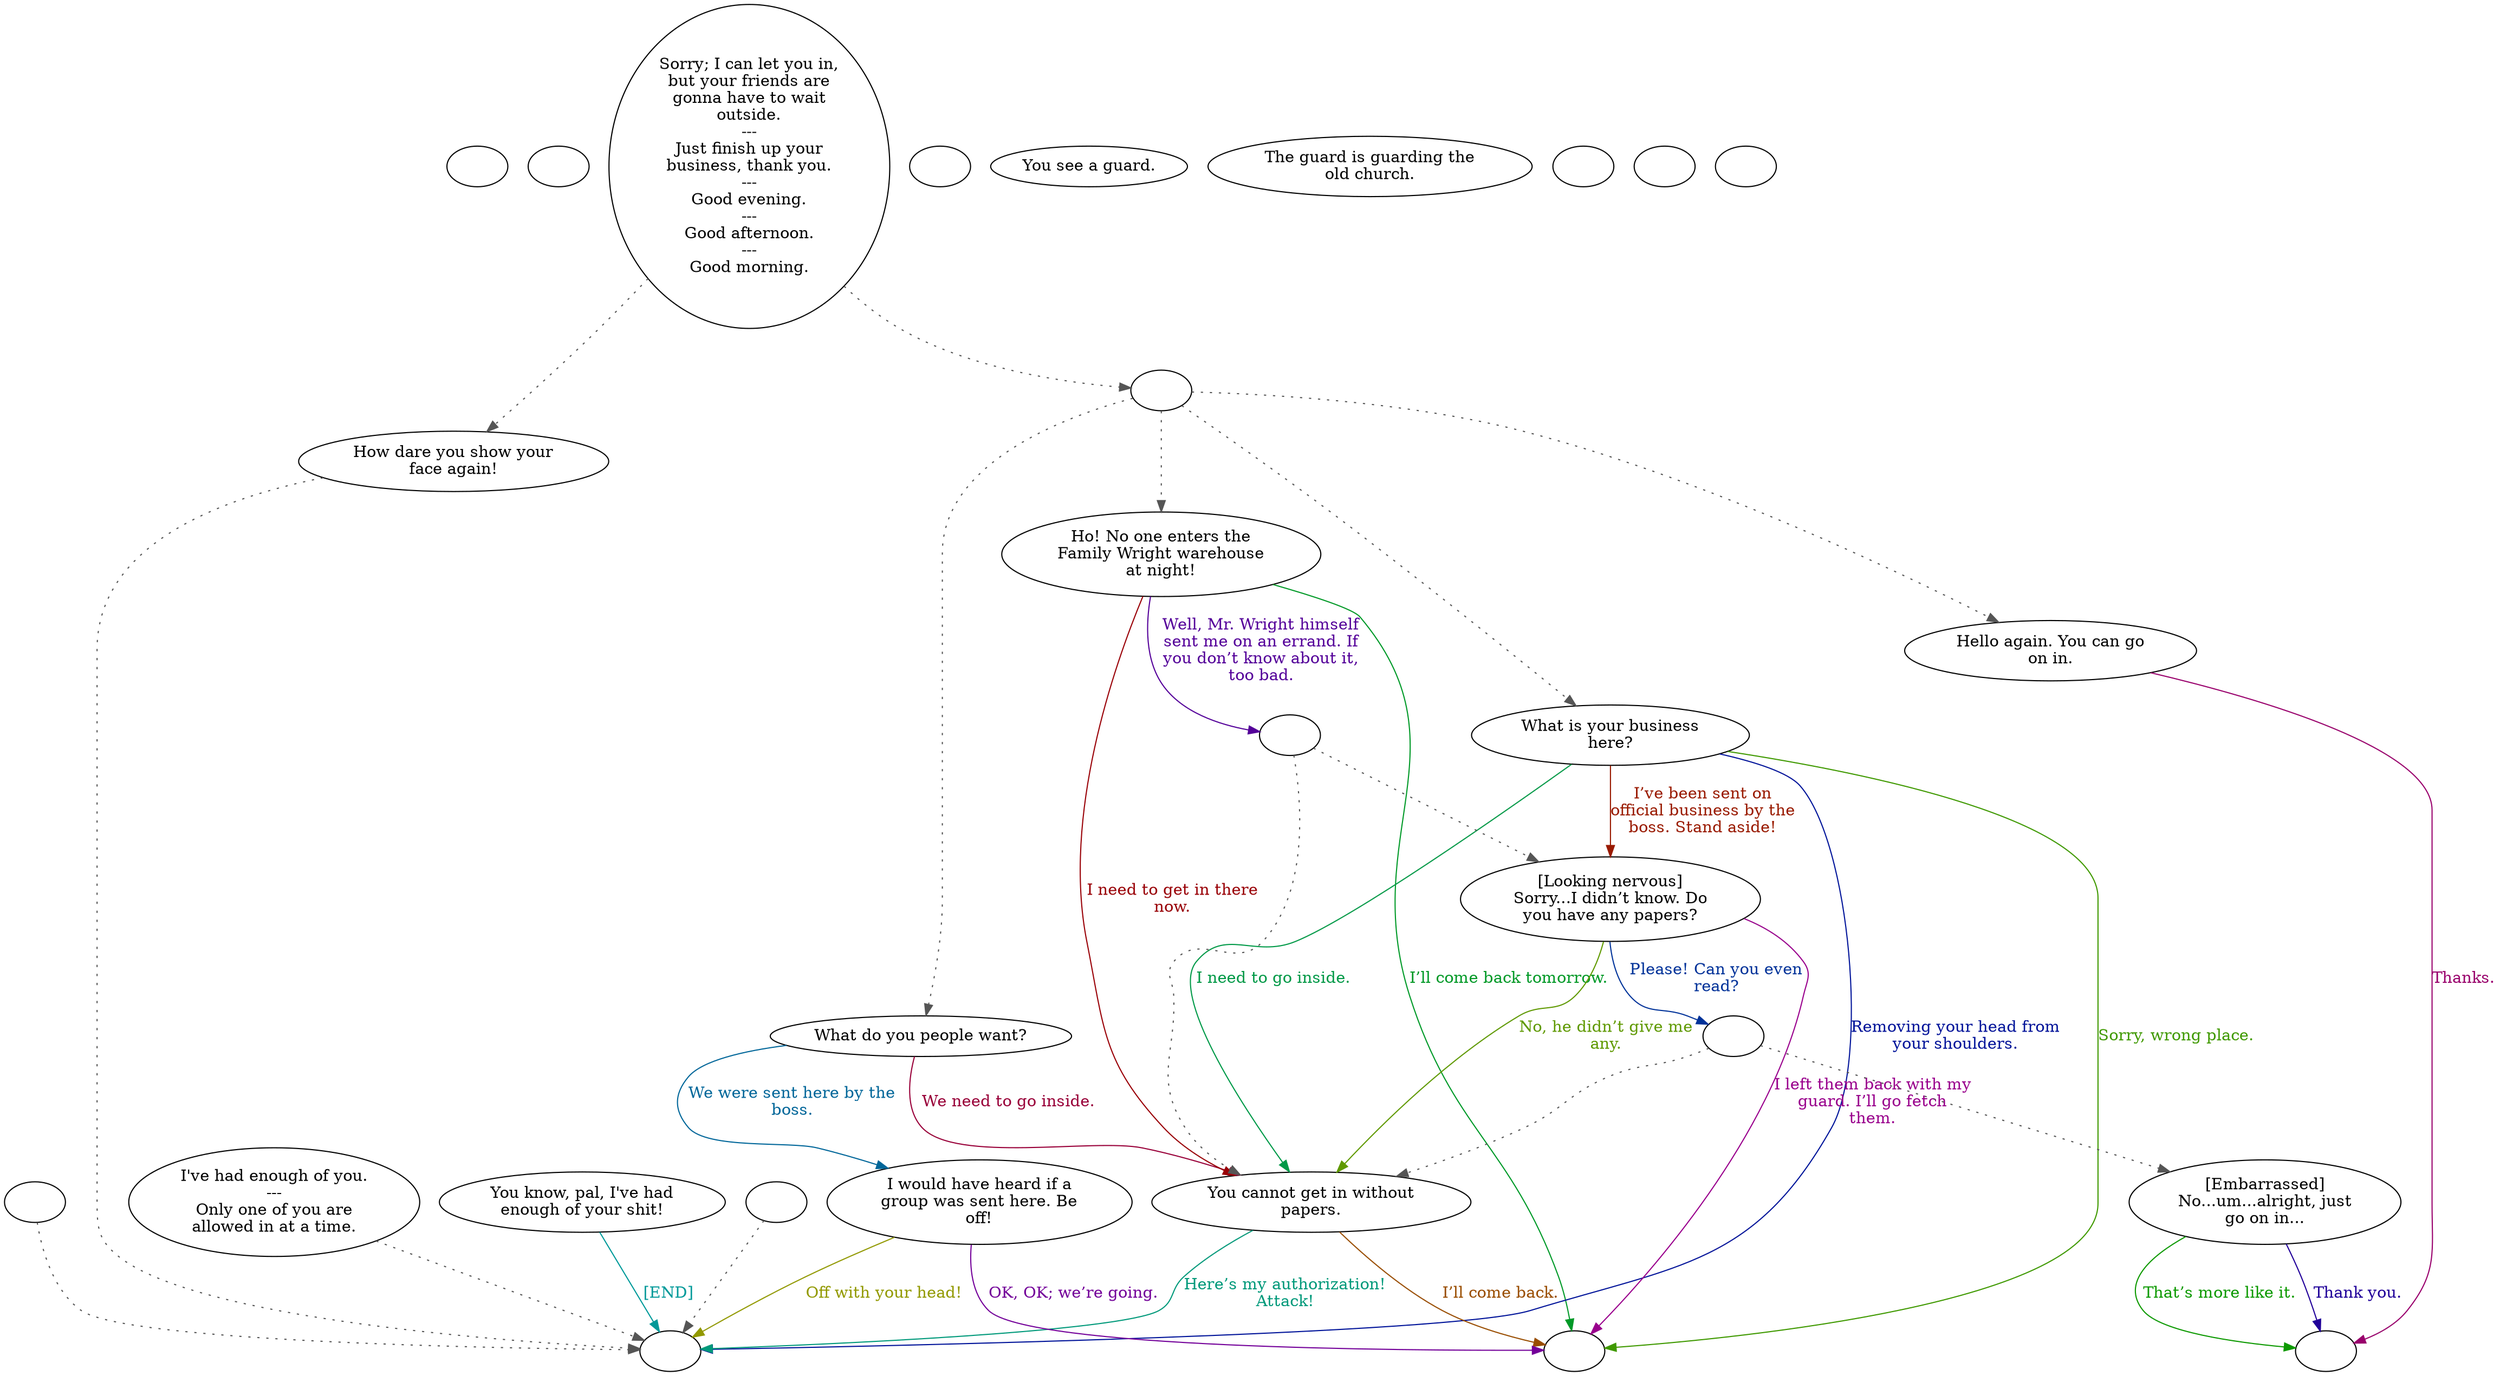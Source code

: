digraph dcChcGrd {
  "checkPartyMembersNearDoor" [style=filled       fillcolor="#FFFFFF"       color="#000000"]
  "checkPartyMembersNearDoor" [label=""]
  "start" [style=filled       fillcolor="#FFFFFF"       color="#000000"]
  "start" [label=""]
  "critter_p_proc" [style=filled       fillcolor="#FFFFFF"       color="#000000"]
  "critter_p_proc" -> "Node998" [style=dotted color="#555555"]
  "critter_p_proc" [label="I've had enough of you.\n---\nOnly one of you are\nallowed in at a time."]
  "pickup_p_proc" [style=filled       fillcolor="#FFFFFF"       color="#000000"]
  "pickup_p_proc" -> "Node998" [style=dotted color="#555555"]
  "pickup_p_proc" [label=""]
  "talk_p_proc" [style=filled       fillcolor="#FFFFFF"       color="#000000"]
  "talk_p_proc" -> "Node001" [style=dotted color="#555555"]
  "talk_p_proc" -> "Node000" [style=dotted color="#555555"]
  "talk_p_proc" [label="Sorry; I can let you in,\nbut your friends are\ngonna have to wait\noutside.\n---\nJust finish up your\nbusiness, thank you.\n---\nGood evening.\n---\nGood afternoon.\n---\nGood morning."]
  "destroy_p_proc" [style=filled       fillcolor="#FFFFFF"       color="#000000"]
  "destroy_p_proc" [label=""]
  "look_at_p_proc" [style=filled       fillcolor="#FFFFFF"       color="#000000"]
  "look_at_p_proc" [label="You see a guard."]
  "description_p_proc" [style=filled       fillcolor="#FFFFFF"       color="#000000"]
  "description_p_proc" [label="The guard is guarding the\nold church."]
  "use_skill_on_p_proc" [style=filled       fillcolor="#FFFFFF"       color="#000000"]
  "use_skill_on_p_proc" [label=""]
  "damage_p_proc" [style=filled       fillcolor="#FFFFFF"       color="#000000"]
  "damage_p_proc" -> "Node998" [style=dotted color="#555555"]
  "damage_p_proc" [label=""]
  "map_enter_p_proc" [style=filled       fillcolor="#FFFFFF"       color="#000000"]
  "map_enter_p_proc" [label=""]
  "combat_p_proc" [style=filled       fillcolor="#FFFFFF"       color="#000000"]
  "combat_p_proc" [label=""]
  "Node000" [style=filled       fillcolor="#FFFFFF"       color="#000000"]
  "Node000" -> "Node009" [style=dotted color="#555555"]
  "Node000" -> "Node006" [style=dotted color="#555555"]
  "Node000" -> "Node002" [style=dotted color="#555555"]
  "Node000" -> "Node008" [style=dotted color="#555555"]
  "Node000" [label=""]
  "Node001" [style=filled       fillcolor="#FFFFFF"       color="#000000"]
  "Node001" -> "Node998" [style=dotted color="#555555"]
  "Node001" [label="How dare you show your\nface again!"]
  "Node002" [style=filled       fillcolor="#FFFFFF"       color="#000000"]
  "Node002" [label="Ho! No one enters the\nFamily Wright warehouse\nat night!"]
  "Node002" -> "Node996" [label="Well, Mr. Wright himself\nsent me on an errand. If\nyou don’t know about it,\ntoo bad." color="#540099" fontcolor="#540099"]
  "Node002" -> "Node999" [label="I’ll come back tomorrow." color="#009927" fontcolor="#009927"]
  "Node002" -> "Node004" [label="I need to get in there\nnow." color="#990006" fontcolor="#990006"]
  "Node003" [style=filled       fillcolor="#FFFFFF"       color="#000000"]
  "Node003" [label="[Looking nervous]\nSorry...I didn’t know. Do\nyou have any papers?"]
  "Node003" -> "Node995" [label="Please! Can you even\nread?" color="#003299" fontcolor="#003299"]
  "Node003" -> "Node004" [label="No, he didn’t give me\nany." color="#5F9900" fontcolor="#5F9900"]
  "Node003" -> "Node999" [label="I left them back with my\nguard. I’ll go fetch\nthem." color="#99008C" fontcolor="#99008C"]
  "Node004" [style=filled       fillcolor="#FFFFFF"       color="#000000"]
  "Node004" [label="You cannot get in without\npapers."]
  "Node004" -> "Node998" [label="Here’s my authorization!\nAttack!" color="#00997A" fontcolor="#00997A"]
  "Node004" -> "Node999" [label="I’ll come back." color="#994D00" fontcolor="#994D00"]
  "Node005" [style=filled       fillcolor="#FFFFFF"       color="#000000"]
  "Node005" [label="[Embarrassed]\nNo...um...alright, just\ngo on in..."]
  "Node005" -> "Node994" [label="Thank you." color="#200099" fontcolor="#200099"]
  "Node005" -> "Node994" [label="That’s more like it." color="#0C9900" fontcolor="#0C9900"]
  "Node006" [style=filled       fillcolor="#FFFFFF"       color="#000000"]
  "Node006" [label="What do you people want?"]
  "Node006" -> "Node004" [label="We need to go inside." color="#990039" fontcolor="#990039"]
  "Node006" -> "Node007" [label="We were sent here by the\nboss." color="#006699" fontcolor="#006699"]
  "Node007" [style=filled       fillcolor="#FFFFFF"       color="#000000"]
  "Node007" [label="I would have heard if a\ngroup was sent here. Be\noff!"]
  "Node007" -> "Node998" [label="Off with your head!" color="#929900" fontcolor="#929900"]
  "Node007" -> "Node999" [label="OK, OK; we’re going." color="#730099" fontcolor="#730099"]
  "Node008" [style=filled       fillcolor="#FFFFFF"       color="#000000"]
  "Node008" [label="What is your business\nhere?"]
  "Node008" -> "Node004" [label="I need to go inside." color="#009947" fontcolor="#009947"]
  "Node008" -> "Node003" [label="I’ve been sent on\nofficial business by the\nboss. Stand aside!" color="#991A00" fontcolor="#991A00"]
  "Node008" -> "Node998" [label="Removing your head from\nyour shoulders." color="#001399" fontcolor="#001399"]
  "Node008" -> "Node999" [label="Sorry, wrong place." color="#3F9900" fontcolor="#3F9900"]
  "Node009" [style=filled       fillcolor="#FFFFFF"       color="#000000"]
  "Node009" [label="Hello again. You can go\non in."]
  "Node009" -> "Node994" [label="Thanks." color="#99006C" fontcolor="#99006C"]
  "Node999" [style=filled       fillcolor="#FFFFFF"       color="#000000"]
  "Node999" [label=""]
  "Node998" [style=filled       fillcolor="#FFFFFF"       color="#000000"]
  "Node998" [label=""]
  "Node996" [style=filled       fillcolor="#FFFFFF"       color="#000000"]
  "Node996" -> "Node003" [style=dotted color="#555555"]
  "Node996" -> "Node004" [style=dotted color="#555555"]
  "Node996" [label=""]
  "Node995" [style=filled       fillcolor="#FFFFFF"       color="#000000"]
  "Node995" -> "Node005" [style=dotted color="#555555"]
  "Node995" -> "Node004" [style=dotted color="#555555"]
  "Node995" [label=""]
  "Node994" [style=filled       fillcolor="#FFFFFF"       color="#000000"]
  "Node994" [label=""]
  "Node010" [style=filled       fillcolor="#FFFFFF"       color="#000000"]
  "Node010" [label="You know, pal, I've had\nenough of your shit!"]
  "Node010" -> "Node998" [label="[END]" color="#009999" fontcolor="#009999"]
}